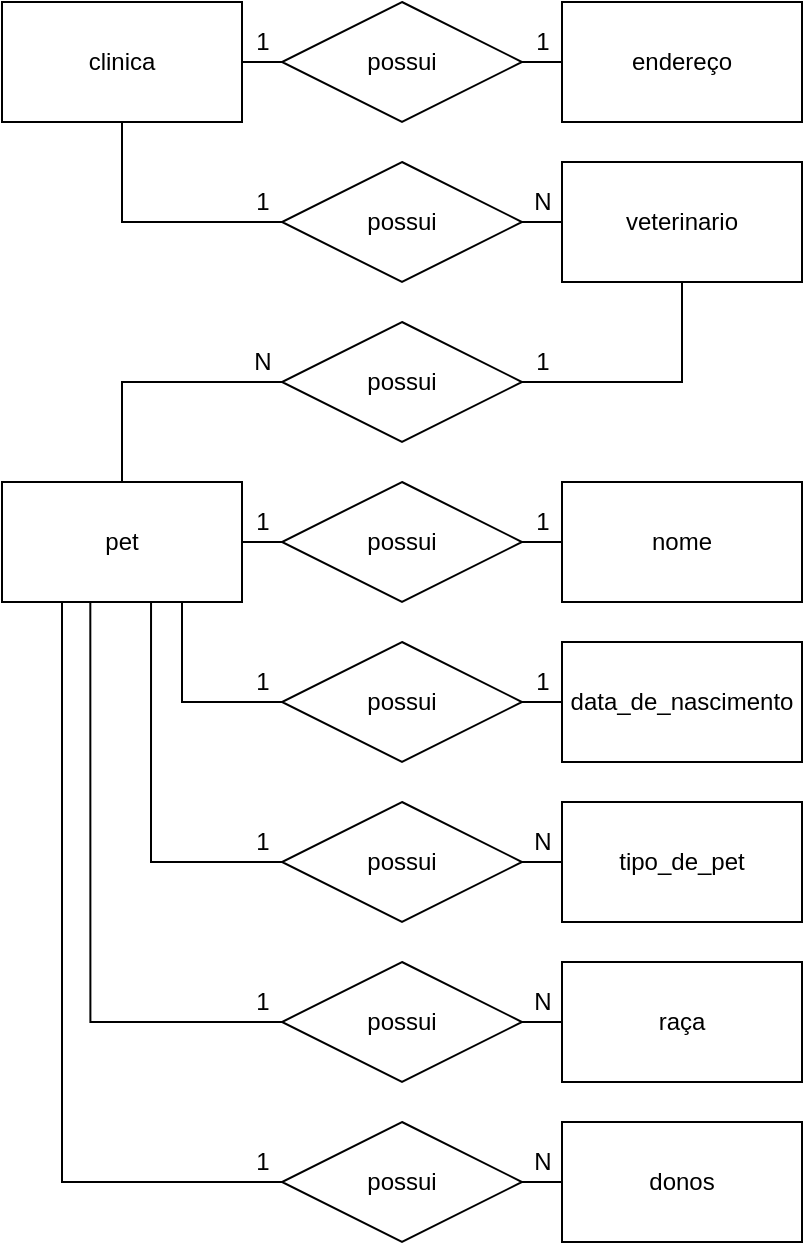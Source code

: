 <mxfile version="14.9.3" type="device"><diagram id="Bf4JVKsL9fO6qaIxTYOK" name="Page-1"><mxGraphModel dx="1422" dy="762" grid="1" gridSize="10" guides="1" tooltips="1" connect="1" arrows="1" fold="1" page="1" pageScale="1" pageWidth="827" pageHeight="1169" math="0" shadow="0"><root><mxCell id="0"/><mxCell id="1" parent="0"/><mxCell id="mppDRLLIlgcTyvVKc3FW-4" style="edgeStyle=orthogonalEdgeStyle;rounded=0;orthogonalLoop=1;jettySize=auto;html=1;exitX=1;exitY=0.5;exitDx=0;exitDy=0;entryX=0;entryY=0.5;entryDx=0;entryDy=0;endArrow=none;endFill=0;" edge="1" parent="1" source="mppDRLLIlgcTyvVKc3FW-1" target="mppDRLLIlgcTyvVKc3FW-2"><mxGeometry relative="1" as="geometry"/></mxCell><mxCell id="mppDRLLIlgcTyvVKc3FW-27" style="edgeStyle=orthogonalEdgeStyle;rounded=0;orthogonalLoop=1;jettySize=auto;html=1;exitX=0.5;exitY=1;exitDx=0;exitDy=0;entryX=0;entryY=0.5;entryDx=0;entryDy=0;endArrow=none;endFill=0;" edge="1" parent="1" source="mppDRLLIlgcTyvVKc3FW-1" target="mppDRLLIlgcTyvVKc3FW-26"><mxGeometry relative="1" as="geometry"/></mxCell><mxCell id="mppDRLLIlgcTyvVKc3FW-1" value="clinica" style="rounded=0;whiteSpace=wrap;html=1;" vertex="1" parent="1"><mxGeometry x="40" y="40" width="120" height="60" as="geometry"/></mxCell><mxCell id="mppDRLLIlgcTyvVKc3FW-5" style="edgeStyle=orthogonalEdgeStyle;rounded=0;orthogonalLoop=1;jettySize=auto;html=1;entryX=0;entryY=0.5;entryDx=0;entryDy=0;endArrow=none;endFill=0;" edge="1" parent="1" source="mppDRLLIlgcTyvVKc3FW-2" target="mppDRLLIlgcTyvVKc3FW-3"><mxGeometry relative="1" as="geometry"/></mxCell><mxCell id="mppDRLLIlgcTyvVKc3FW-2" value="possui" style="shape=rhombus;perimeter=rhombusPerimeter;whiteSpace=wrap;html=1;align=center;" vertex="1" parent="1"><mxGeometry x="180" y="40" width="120" height="60" as="geometry"/></mxCell><mxCell id="mppDRLLIlgcTyvVKc3FW-3" value="endereço" style="rounded=0;whiteSpace=wrap;html=1;" vertex="1" parent="1"><mxGeometry x="320" y="40" width="120" height="60" as="geometry"/></mxCell><mxCell id="mppDRLLIlgcTyvVKc3FW-12" style="edgeStyle=orthogonalEdgeStyle;rounded=0;orthogonalLoop=1;jettySize=auto;html=1;entryX=0;entryY=0.5;entryDx=0;entryDy=0;endArrow=none;endFill=0;" edge="1" parent="1" source="mppDRLLIlgcTyvVKc3FW-6" target="mppDRLLIlgcTyvVKc3FW-7"><mxGeometry relative="1" as="geometry"/></mxCell><mxCell id="mppDRLLIlgcTyvVKc3FW-13" style="edgeStyle=orthogonalEdgeStyle;rounded=0;orthogonalLoop=1;jettySize=auto;html=1;exitX=0.75;exitY=1;exitDx=0;exitDy=0;entryX=0;entryY=0.5;entryDx=0;entryDy=0;endArrow=none;endFill=0;" edge="1" parent="1" source="mppDRLLIlgcTyvVKc3FW-6" target="mppDRLLIlgcTyvVKc3FW-8"><mxGeometry relative="1" as="geometry"/></mxCell><mxCell id="mppDRLLIlgcTyvVKc3FW-14" style="edgeStyle=orthogonalEdgeStyle;rounded=0;orthogonalLoop=1;jettySize=auto;html=1;exitX=0.368;exitY=0.999;exitDx=0;exitDy=0;entryX=0;entryY=0.5;entryDx=0;entryDy=0;endArrow=none;endFill=0;exitPerimeter=0;" edge="1" parent="1" source="mppDRLLIlgcTyvVKc3FW-6" target="mppDRLLIlgcTyvVKc3FW-10"><mxGeometry relative="1" as="geometry"/></mxCell><mxCell id="mppDRLLIlgcTyvVKc3FW-15" style="edgeStyle=orthogonalEdgeStyle;rounded=0;orthogonalLoop=1;jettySize=auto;html=1;exitX=0.25;exitY=1;exitDx=0;exitDy=0;entryX=0;entryY=0.5;entryDx=0;entryDy=0;endArrow=none;endFill=0;" edge="1" parent="1" source="mppDRLLIlgcTyvVKc3FW-6" target="mppDRLLIlgcTyvVKc3FW-11"><mxGeometry relative="1" as="geometry"/></mxCell><mxCell id="mppDRLLIlgcTyvVKc3FW-16" style="edgeStyle=orthogonalEdgeStyle;rounded=0;orthogonalLoop=1;jettySize=auto;html=1;entryX=0;entryY=0.5;entryDx=0;entryDy=0;endArrow=none;endFill=0;exitX=0.621;exitY=1.003;exitDx=0;exitDy=0;exitPerimeter=0;" edge="1" parent="1" source="mppDRLLIlgcTyvVKc3FW-6" target="mppDRLLIlgcTyvVKc3FW-9"><mxGeometry relative="1" as="geometry"/></mxCell><mxCell id="mppDRLLIlgcTyvVKc3FW-6" value="pet" style="rounded=0;whiteSpace=wrap;html=1;" vertex="1" parent="1"><mxGeometry x="40" y="280" width="120" height="60" as="geometry"/></mxCell><mxCell id="mppDRLLIlgcTyvVKc3FW-7" value="nome&lt;span style=&quot;color: rgba(0 , 0 , 0 , 0) ; font-family: monospace ; font-size: 0px&quot;&gt;%3CmxGraphModel%3E%3Croot%3E%3CmxCell%20id%3D%220%22%2F%3E%3CmxCell%20id%3D%221%22%20parent%3D%220%22%2F%3E%3CmxCell%20id%3D%222%22%20value%3D%22clinica%22%20style%3D%22rounded%3D0%3BwhiteSpace%3Dwrap%3Bhtml%3D1%3B%22%20vertex%3D%221%22%20parent%3D%221%22%3E%3CmxGeometry%20x%3D%2240%22%20y%3D%2240%22%20width%3D%22120%22%20height%3D%2260%22%20as%3D%22geometry%22%2F%3E%3C%2FmxCell%3E%3C%2Froot%3E%3C%2FmxGraphModel%3E&lt;/span&gt;" style="rounded=0;whiteSpace=wrap;html=1;" vertex="1" parent="1"><mxGeometry x="320" y="280" width="120" height="60" as="geometry"/></mxCell><mxCell id="mppDRLLIlgcTyvVKc3FW-8" value="data_de_nascimento" style="rounded=0;whiteSpace=wrap;html=1;" vertex="1" parent="1"><mxGeometry x="320" y="360" width="120" height="60" as="geometry"/></mxCell><mxCell id="mppDRLLIlgcTyvVKc3FW-9" value="tipo_de_pet&lt;span style=&quot;color: rgba(0 , 0 , 0 , 0) ; font-family: monospace ; font-size: 0px&quot;&gt;%3CmxGraphModel%3E%3Croot%3E%3CmxCell%20id%3D%220%22%2F%3E%3CmxCell%20id%3D%221%22%20parent%3D%220%22%2F%3E%3CmxCell%20id%3D%222%22%20value%3D%22nome%26lt%3Bspan%20style%3D%26quot%3Bcolor%3A%20rgba(0%20%2C%200%20%2C%200%20%2C%200)%20%3B%20font-family%3A%20monospace%20%3B%20font-size%3A%200px%26quot%3B%26gt%3B%253CmxGraphModel%253E%253Croot%253E%253CmxCell%2520id%253D%25220%2522%252F%253E%253CmxCell%2520id%253D%25221%2522%2520parent%253D%25220%2522%252F%253E%253CmxCell%2520id%253D%25222%2522%2520value%253D%2522clinica%2522%2520style%253D%2522rounded%253D0%253BwhiteSpace%253Dwrap%253Bhtml%253D1%253B%2522%2520vertex%253D%25221%2522%2520parent%253D%25221%2522%253E%253CmxGeometry%2520x%253D%252240%2522%2520y%253D%252240%2522%2520width%253D%2522120%2522%2520height%253D%252260%2522%2520as%253D%2522geometry%2522%252F%253E%253C%252FmxCell%253E%253C%252Froot%253E%253C%252FmxGraphModel%253E%26lt%3B%2Fspan%26gt%3B%22%20style%3D%22rounded%3D0%3BwhiteSpace%3Dwrap%3Bhtml%3D1%3B%22%20vertex%3D%221%22%20parent%3D%221%22%3E%3CmxGeometry%20x%3D%22320%22%20y%3D%22280%22%20width%3D%22120%22%20height%3D%2260%22%20as%3D%22geometry%22%2F%3E%3C%2FmxCell%3E%3C%2Froot%3E%3C%2FmxGraphModel%3E&lt;/span&gt;" style="rounded=0;whiteSpace=wrap;html=1;" vertex="1" parent="1"><mxGeometry x="320" y="440" width="120" height="60" as="geometry"/></mxCell><mxCell id="mppDRLLIlgcTyvVKc3FW-10" value="raça&lt;span style=&quot;color: rgba(0 , 0 , 0 , 0) ; font-family: monospace ; font-size: 0px&quot;&gt;%3CmxGraphModel%3E%3Croot%3E%3CmxCell%20id%3D%220%22%2F%3E%3CmxCell%20id%3D%221%22%20parent%3D%220%22%2F%3E%3CmxCell%20id%3D%222%22%20value%3D%22tipo%20de%20pet%26lt%3Bspan%20style%3D%26quot%3Bcolor%3A%20rgba(0%20%2C%200%20%2C%200%20%2C%200)%20%3B%20font-family%3A%20monospace%20%3B%20font-size%3A%200px%26quot%3B%26gt%3B%253CmxGraphModel%253E%253Croot%253E%253CmxCell%2520id%253D%25220%2522%252F%253E%253CmxCell%2520id%253D%25221%2522%2520parent%253D%25220%2522%252F%253E%253CmxCell%2520id%253D%25222%2522%2520value%253D%2522nome%2526lt%253Bspan%2520style%253D%2526quot%253Bcolor%253A%2520rgba(0%2520%252C%25200%2520%252C%25200%2520%252C%25200)%2520%253B%2520font-family%253A%2520monospace%2520%253B%2520font-size%253A%25200px%2526quot%253B%2526gt%253B%25253CmxGraphModel%25253E%25253Croot%25253E%25253CmxCell%252520id%25253D%2525220%252522%25252F%25253E%25253CmxCell%252520id%25253D%2525221%252522%252520parent%25253D%2525220%252522%25252F%25253E%25253CmxCell%252520id%25253D%2525222%252522%252520value%25253D%252522clinica%252522%252520style%25253D%252522rounded%25253D0%25253BwhiteSpace%25253Dwrap%25253Bhtml%25253D1%25253B%252522%252520vertex%25253D%2525221%252522%252520parent%25253D%2525221%252522%25253E%25253CmxGeometry%252520x%25253D%25252240%252522%252520y%25253D%25252240%252522%252520width%25253D%252522120%252522%252520height%25253D%25252260%252522%252520as%25253D%252522geometry%252522%25252F%25253E%25253C%25252FmxCell%25253E%25253C%25252Froot%25253E%25253C%25252FmxGraphModel%25253E%2526lt%253B%252Fspan%2526gt%253B%2522%2520style%253D%2522rounded%253D0%253BwhiteSpace%253Dwrap%253Bhtml%253D1%253B%2522%2520vertex%253D%25221%2522%2520parent%253D%25221%2522%253E%253CmxGeometry%2520x%253D%2522320%2522%2520y%253D%2522280%2522%2520width%253D%2522120%2522%2520height%253D%252260%2522%2520as%253D%2522geometry%2522%252F%253E%253C%252FmxCell%253E%253C%252Froot%253E%253C%252FmxGraphModel%253E%26lt%3B%2Fspan%26gt%3B%22%20style%3D%22rounded%3D0%3BwhiteSpace%3Dwrap%3Bhtml%3D1%3B%22%20vertex%3D%221%22%20parent%3D%221%22%3E%3CmxGeometry%20x%3D%22320%22%20y%3D%22400%22%20width%3D%22120%22%20height%3D%2260%22%20as%3D%22geometry%22%2F%3E%3C%2FmxCell%3E%3C%2Froot%3E%3C%2FmxGraphModel%3E&lt;/span&gt;" style="rounded=0;whiteSpace=wrap;html=1;" vertex="1" parent="1"><mxGeometry x="320" y="520" width="120" height="60" as="geometry"/></mxCell><mxCell id="mppDRLLIlgcTyvVKc3FW-11" value="donos" style="rounded=0;whiteSpace=wrap;html=1;" vertex="1" parent="1"><mxGeometry x="320" y="600" width="120" height="60" as="geometry"/></mxCell><mxCell id="mppDRLLIlgcTyvVKc3FW-17" value="possui" style="shape=rhombus;perimeter=rhombusPerimeter;whiteSpace=wrap;html=1;align=center;" vertex="1" parent="1"><mxGeometry x="180" y="280" width="120" height="60" as="geometry"/></mxCell><mxCell id="mppDRLLIlgcTyvVKc3FW-18" value="possui" style="shape=rhombus;perimeter=rhombusPerimeter;whiteSpace=wrap;html=1;align=center;" vertex="1" parent="1"><mxGeometry x="180" y="360" width="120" height="60" as="geometry"/></mxCell><mxCell id="mppDRLLIlgcTyvVKc3FW-19" value="possui" style="shape=rhombus;perimeter=rhombusPerimeter;whiteSpace=wrap;html=1;align=center;" vertex="1" parent="1"><mxGeometry x="180" y="440" width="120" height="60" as="geometry"/></mxCell><mxCell id="mppDRLLIlgcTyvVKc3FW-20" value="possui" style="shape=rhombus;perimeter=rhombusPerimeter;whiteSpace=wrap;html=1;align=center;" vertex="1" parent="1"><mxGeometry x="180" y="520" width="120" height="60" as="geometry"/></mxCell><mxCell id="mppDRLLIlgcTyvVKc3FW-21" value="possui" style="shape=rhombus;perimeter=rhombusPerimeter;whiteSpace=wrap;html=1;align=center;" vertex="1" parent="1"><mxGeometry x="180" y="600" width="120" height="60" as="geometry"/></mxCell><mxCell id="mppDRLLIlgcTyvVKc3FW-30" style="edgeStyle=orthogonalEdgeStyle;rounded=0;orthogonalLoop=1;jettySize=auto;html=1;entryX=1;entryY=0.5;entryDx=0;entryDy=0;endArrow=none;endFill=0;exitX=0.5;exitY=1;exitDx=0;exitDy=0;" edge="1" parent="1" source="mppDRLLIlgcTyvVKc3FW-22" target="mppDRLLIlgcTyvVKc3FW-29"><mxGeometry relative="1" as="geometry"/></mxCell><mxCell id="mppDRLLIlgcTyvVKc3FW-22" value="veterinario" style="rounded=0;whiteSpace=wrap;html=1;" vertex="1" parent="1"><mxGeometry x="320" y="120" width="120" height="60" as="geometry"/></mxCell><mxCell id="mppDRLLIlgcTyvVKc3FW-28" style="edgeStyle=orthogonalEdgeStyle;rounded=0;orthogonalLoop=1;jettySize=auto;html=1;exitX=1;exitY=0.5;exitDx=0;exitDy=0;entryX=0;entryY=0.5;entryDx=0;entryDy=0;endArrow=none;endFill=0;" edge="1" parent="1" source="mppDRLLIlgcTyvVKc3FW-26" target="mppDRLLIlgcTyvVKc3FW-22"><mxGeometry relative="1" as="geometry"/></mxCell><mxCell id="mppDRLLIlgcTyvVKc3FW-26" value="possui" style="shape=rhombus;perimeter=rhombusPerimeter;whiteSpace=wrap;html=1;align=center;" vertex="1" parent="1"><mxGeometry x="180" y="120" width="120" height="60" as="geometry"/></mxCell><mxCell id="mppDRLLIlgcTyvVKc3FW-31" style="edgeStyle=orthogonalEdgeStyle;rounded=0;orthogonalLoop=1;jettySize=auto;html=1;entryX=0.5;entryY=0;entryDx=0;entryDy=0;endArrow=none;endFill=0;" edge="1" parent="1" source="mppDRLLIlgcTyvVKc3FW-29" target="mppDRLLIlgcTyvVKc3FW-6"><mxGeometry relative="1" as="geometry"/></mxCell><mxCell id="mppDRLLIlgcTyvVKc3FW-29" value="possui" style="shape=rhombus;perimeter=rhombusPerimeter;whiteSpace=wrap;html=1;align=center;" vertex="1" parent="1"><mxGeometry x="180" y="200" width="120" height="60" as="geometry"/></mxCell><mxCell id="mppDRLLIlgcTyvVKc3FW-32" value="1" style="text;html=1;align=center;verticalAlign=middle;resizable=0;points=[];autosize=1;strokeColor=none;" vertex="1" parent="1"><mxGeometry x="160" y="50" width="20" height="20" as="geometry"/></mxCell><mxCell id="mppDRLLIlgcTyvVKc3FW-33" value="1" style="text;html=1;align=center;verticalAlign=middle;resizable=0;points=[];autosize=1;strokeColor=none;" vertex="1" parent="1"><mxGeometry x="300" y="50" width="20" height="20" as="geometry"/></mxCell><mxCell id="mppDRLLIlgcTyvVKc3FW-34" value="1" style="text;html=1;align=center;verticalAlign=middle;resizable=0;points=[];autosize=1;strokeColor=none;" vertex="1" parent="1"><mxGeometry x="160" y="130" width="20" height="20" as="geometry"/></mxCell><mxCell id="mppDRLLIlgcTyvVKc3FW-35" value="N&lt;span style=&quot;color: rgba(0 , 0 , 0 , 0) ; font-family: monospace ; font-size: 0px&quot;&gt;%3CmxGraphModel%3E%3Croot%3E%3CmxCell%20id%3D%220%22%2F%3E%3CmxCell%20id%3D%221%22%20parent%3D%220%22%2F%3E%3CmxCell%20id%3D%222%22%20value%3D%221%22%20style%3D%22text%3Bhtml%3D1%3Balign%3Dcenter%3BverticalAlign%3Dmiddle%3Bresizable%3D0%3Bpoints%3D%5B%5D%3Bautosize%3D1%3BstrokeColor%3Dnone%3B%22%20vertex%3D%221%22%20parent%3D%221%22%3E%3CmxGeometry%20x%3D%22160%22%20y%3D%2250%22%20width%3D%2220%22%20height%3D%2220%22%20as%3D%22geometry%22%2F%3E%3C%2FmxCell%3E%3C%2Froot%3E%3C%2FmxGraphModel%3E&lt;/span&gt;" style="text;html=1;align=center;verticalAlign=middle;resizable=0;points=[];autosize=1;strokeColor=none;" vertex="1" parent="1"><mxGeometry x="300" y="130" width="20" height="20" as="geometry"/></mxCell><mxCell id="mppDRLLIlgcTyvVKc3FW-36" value="1" style="text;html=1;align=center;verticalAlign=middle;resizable=0;points=[];autosize=1;strokeColor=none;" vertex="1" parent="1"><mxGeometry x="300" y="210" width="20" height="20" as="geometry"/></mxCell><mxCell id="mppDRLLIlgcTyvVKc3FW-37" value="N" style="text;html=1;align=center;verticalAlign=middle;resizable=0;points=[];autosize=1;strokeColor=none;" vertex="1" parent="1"><mxGeometry x="160" y="210" width="20" height="20" as="geometry"/></mxCell><mxCell id="mppDRLLIlgcTyvVKc3FW-38" value="1" style="text;html=1;align=center;verticalAlign=middle;resizable=0;points=[];autosize=1;strokeColor=none;" vertex="1" parent="1"><mxGeometry x="160" y="290" width="20" height="20" as="geometry"/></mxCell><mxCell id="mppDRLLIlgcTyvVKc3FW-39" value="1" style="text;html=1;align=center;verticalAlign=middle;resizable=0;points=[];autosize=1;strokeColor=none;" vertex="1" parent="1"><mxGeometry x="300" y="290" width="20" height="20" as="geometry"/></mxCell><mxCell id="mppDRLLIlgcTyvVKc3FW-40" value="1" style="text;html=1;align=center;verticalAlign=middle;resizable=0;points=[];autosize=1;strokeColor=none;" vertex="1" parent="1"><mxGeometry x="160" y="370" width="20" height="20" as="geometry"/></mxCell><mxCell id="mppDRLLIlgcTyvVKc3FW-41" value="1" style="text;html=1;align=center;verticalAlign=middle;resizable=0;points=[];autosize=1;strokeColor=none;" vertex="1" parent="1"><mxGeometry x="300" y="370" width="20" height="20" as="geometry"/></mxCell><mxCell id="mppDRLLIlgcTyvVKc3FW-42" value="1" style="text;html=1;align=center;verticalAlign=middle;resizable=0;points=[];autosize=1;strokeColor=none;" vertex="1" parent="1"><mxGeometry x="160" y="450" width="20" height="20" as="geometry"/></mxCell><mxCell id="mppDRLLIlgcTyvVKc3FW-43" value="N" style="text;html=1;align=center;verticalAlign=middle;resizable=0;points=[];autosize=1;strokeColor=none;" vertex="1" parent="1"><mxGeometry x="300" y="450" width="20" height="20" as="geometry"/></mxCell><mxCell id="mppDRLLIlgcTyvVKc3FW-44" value="1" style="text;html=1;align=center;verticalAlign=middle;resizable=0;points=[];autosize=1;strokeColor=none;" vertex="1" parent="1"><mxGeometry x="160" y="530" width="20" height="20" as="geometry"/></mxCell><mxCell id="mppDRLLIlgcTyvVKc3FW-45" value="1" style="text;html=1;align=center;verticalAlign=middle;resizable=0;points=[];autosize=1;strokeColor=none;" vertex="1" parent="1"><mxGeometry x="160" y="610" width="20" height="20" as="geometry"/></mxCell><mxCell id="mppDRLLIlgcTyvVKc3FW-46" value="N" style="text;html=1;align=center;verticalAlign=middle;resizable=0;points=[];autosize=1;strokeColor=none;" vertex="1" parent="1"><mxGeometry x="300" y="610" width="20" height="20" as="geometry"/></mxCell><mxCell id="mppDRLLIlgcTyvVKc3FW-47" value="N" style="text;html=1;align=center;verticalAlign=middle;resizable=0;points=[];autosize=1;strokeColor=none;" vertex="1" parent="1"><mxGeometry x="300" y="530" width="20" height="20" as="geometry"/></mxCell></root></mxGraphModel></diagram></mxfile>